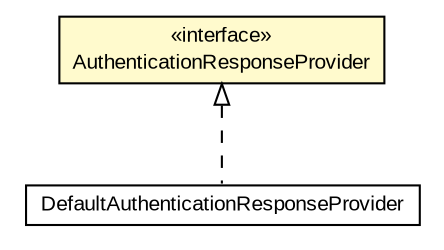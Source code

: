 #!/usr/local/bin/dot
#
# Class diagram 
# Generated by UMLGraph version R5_6-24-gf6e263 (http://www.umlgraph.org/)
#

digraph G {
	edge [fontname="arial",fontsize=10,labelfontname="arial",labelfontsize=10];
	node [fontname="arial",fontsize=10,shape=plaintext];
	nodesep=0.25;
	ranksep=0.5;
	// net.trajano.openidconnect.provider.ejb.DefaultAuthenticationResponseProvider
	c2499 [label=<<table title="net.trajano.openidconnect.provider.ejb.DefaultAuthenticationResponseProvider" border="0" cellborder="1" cellspacing="0" cellpadding="2" port="p" href="../ejb/DefaultAuthenticationResponseProvider.html">
		<tr><td><table border="0" cellspacing="0" cellpadding="1">
<tr><td align="center" balign="center"> DefaultAuthenticationResponseProvider </td></tr>
		</table></td></tr>
		</table>>, URL="../ejb/DefaultAuthenticationResponseProvider.html", fontname="arial", fontcolor="black", fontsize=10.0];
	// net.trajano.openidconnect.provider.spi.AuthenticationResponseProvider
	c2520 [label=<<table title="net.trajano.openidconnect.provider.spi.AuthenticationResponseProvider" border="0" cellborder="1" cellspacing="0" cellpadding="2" port="p" bgcolor="lemonChiffon" href="./AuthenticationResponseProvider.html">
		<tr><td><table border="0" cellspacing="0" cellpadding="1">
<tr><td align="center" balign="center"> &#171;interface&#187; </td></tr>
<tr><td align="center" balign="center"> AuthenticationResponseProvider </td></tr>
		</table></td></tr>
		</table>>, URL="./AuthenticationResponseProvider.html", fontname="arial", fontcolor="black", fontsize=10.0];
	//net.trajano.openidconnect.provider.ejb.DefaultAuthenticationResponseProvider implements net.trajano.openidconnect.provider.spi.AuthenticationResponseProvider
	c2520:p -> c2499:p [dir=back,arrowtail=empty,style=dashed];
}

